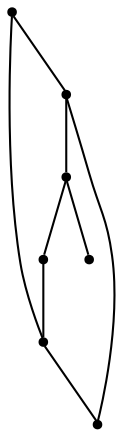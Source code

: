 graph {
  node [shape=point,comment="{\"directed\":false,\"doi\":\"10.1007/978-3-642-25878-7_7\",\"figure\":\"5 (4)\"}"]

  v0 [pos="1510.6843783542545,1582.4520933235945"]
  v1 [pos="1421.0354414903088,1627.24681608741"]
  v2 [pos="1421.0354414903086,1492.8629021495722"]
  v3 [pos="1421.0354414903088,1406.074144209115"]
  v4 [pos="1421.0354414903088,1537.6574977365833"]
  v5 [pos="1465.8599099222818,1582.4520933235945"]
  v6 [pos="1376.2109730583359,1582.4520933235945"]

  v0 -- v1 [id="-1",pos="1510.6843783542545,1582.4520933235945 1421.0354414903088,1627.24681608741 1421.0354414903088,1627.24681608741 1421.0354414903088,1627.24681608741"]
  v6 -- v4 [id="-2",pos="1376.2109730583359,1582.4520933235945 1421.0354414903088,1537.6574977365833 1421.0354414903088,1537.6574977365833 1421.0354414903088,1537.6574977365833"]
  v6 -- v1 [id="-3",pos="1376.2109730583359,1582.4520933235945 1421.0354414903088,1627.24681608741 1421.0354414903088,1627.24681608741 1421.0354414903088,1627.24681608741"]
  v1 -- v5 [id="-4",pos="1421.0354414903088,1627.24681608741 1465.8599099222818,1582.4520933235945 1465.8599099222818,1582.4520933235945 1465.8599099222818,1582.4520933235945"]
  v4 -- v5 [id="-5",pos="1421.0354414903088,1537.6574977365833 1465.8599099222818,1582.4520933235945 1465.8599099222818,1582.4520933235945 1465.8599099222818,1582.4520933235945"]
  v4 -- v2 [id="-6",pos="1421.0354414903088,1537.6574977365833 1421.0354414903086,1492.8629021495722 1421.0354414903086,1492.8629021495722 1421.0354414903086,1492.8629021495722"]
  v2 -- v3 [id="-7",pos="1421.0354414903086,1492.8629021495722 1421.0354414903088,1406.074144209115 1421.0354414903088,1406.074144209115 1421.0354414903088,1406.074144209115"]
  v2 -- v0 [id="-8",pos="1421.0354414903086,1492.8629021495722 1510.6843783542545,1582.4520933235945 1510.6843783542545,1582.4520933235945 1510.6843783542545,1582.4520933235945"]
}